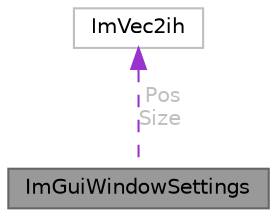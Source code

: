 digraph "ImGuiWindowSettings"
{
 // LATEX_PDF_SIZE
  bgcolor="transparent";
  edge [fontname=Helvetica,fontsize=10,labelfontname=Helvetica,labelfontsize=10];
  node [fontname=Helvetica,fontsize=10,shape=box,height=0.2,width=0.4];
  Node1 [id="Node000001",label="ImGuiWindowSettings",height=0.2,width=0.4,color="gray40", fillcolor="grey60", style="filled", fontcolor="black",tooltip=" "];
  Node2 -> Node1 [id="edge1_Node000001_Node000002",dir="back",color="darkorchid3",style="dashed",tooltip=" ",label=" Pos\nSize",fontcolor="grey" ];
  Node2 [id="Node000002",label="ImVec2ih",height=0.2,width=0.4,color="grey75", fillcolor="white", style="filled",URL="$struct_im_vec2ih.html",tooltip=" "];
}
